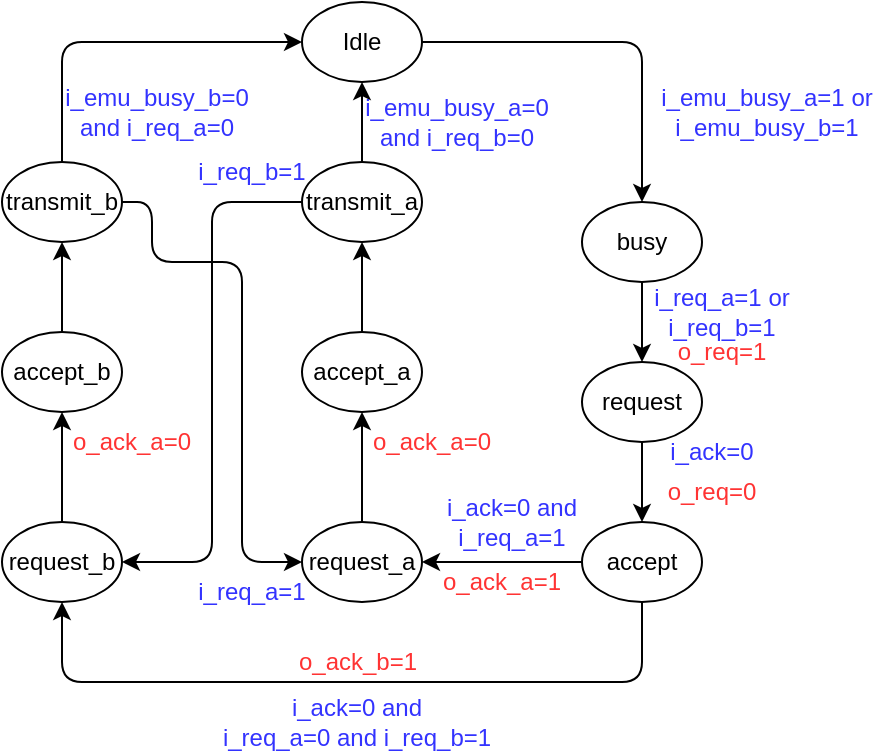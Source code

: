 <mxfile version="28.0.9">
  <diagram name="Page-1" id="Q9V57Ek4HHIVH4oYfWhC">
    <mxGraphModel dx="815" dy="456" grid="1" gridSize="5" guides="1" tooltips="1" connect="1" arrows="1" fold="1" page="1" pageScale="1" pageWidth="850" pageHeight="1100" math="0" shadow="0">
      <root>
        <mxCell id="0" />
        <mxCell id="1" parent="0" />
        <mxCell id="jmWLBJZXI3F7ATh_jPz3-3" style="edgeStyle=orthogonalEdgeStyle;rounded=1;orthogonalLoop=1;jettySize=auto;html=1;exitX=1;exitY=0.5;exitDx=0;exitDy=0;entryX=0.5;entryY=0;entryDx=0;entryDy=0;curved=0;" parent="1" source="jmWLBJZXI3F7ATh_jPz3-1" target="jmWLBJZXI3F7ATh_jPz3-2" edge="1">
          <mxGeometry relative="1" as="geometry" />
        </mxCell>
        <mxCell id="jmWLBJZXI3F7ATh_jPz3-1" value="Idle" style="ellipse;whiteSpace=wrap;html=1;" parent="1" vertex="1">
          <mxGeometry x="200" y="60" width="60" height="40" as="geometry" />
        </mxCell>
        <mxCell id="jmWLBJZXI3F7ATh_jPz3-6" style="edgeStyle=orthogonalEdgeStyle;rounded=0;orthogonalLoop=1;jettySize=auto;html=1;exitX=0.5;exitY=1;exitDx=0;exitDy=0;entryX=0.5;entryY=0;entryDx=0;entryDy=0;" parent="1" source="jmWLBJZXI3F7ATh_jPz3-2" target="jmWLBJZXI3F7ATh_jPz3-5" edge="1">
          <mxGeometry relative="1" as="geometry" />
        </mxCell>
        <mxCell id="jmWLBJZXI3F7ATh_jPz3-2" value="busy" style="ellipse;whiteSpace=wrap;html=1;" parent="1" vertex="1">
          <mxGeometry x="340" y="160" width="60" height="40" as="geometry" />
        </mxCell>
        <mxCell id="jmWLBJZXI3F7ATh_jPz3-4" value="&lt;div&gt;&lt;span style=&quot;color: rgb(51, 51, 255);&quot;&gt;i_req_a=1 or i_req_b=1&lt;/span&gt;&lt;/div&gt;" style="text;html=1;align=center;verticalAlign=middle;whiteSpace=wrap;rounded=0;" parent="1" vertex="1">
          <mxGeometry x="375" y="200" width="70" height="30" as="geometry" />
        </mxCell>
        <mxCell id="jmWLBJZXI3F7ATh_jPz3-10" style="edgeStyle=orthogonalEdgeStyle;rounded=0;orthogonalLoop=1;jettySize=auto;html=1;exitX=0.5;exitY=1;exitDx=0;exitDy=0;entryX=0.5;entryY=0;entryDx=0;entryDy=0;" parent="1" source="jmWLBJZXI3F7ATh_jPz3-5" target="jmWLBJZXI3F7ATh_jPz3-9" edge="1">
          <mxGeometry relative="1" as="geometry" />
        </mxCell>
        <mxCell id="jmWLBJZXI3F7ATh_jPz3-5" value="request" style="ellipse;whiteSpace=wrap;html=1;" parent="1" vertex="1">
          <mxGeometry x="340" y="240" width="60" height="40" as="geometry" />
        </mxCell>
        <mxCell id="jmWLBJZXI3F7ATh_jPz3-7" value="&lt;div&gt;&lt;span style=&quot;color: rgb(51, 51, 255);&quot;&gt;i_emu_busy_a=1 or i_emu_busy_b=1&lt;/span&gt;&lt;/div&gt;" style="text;html=1;align=center;verticalAlign=middle;whiteSpace=wrap;rounded=0;" parent="1" vertex="1">
          <mxGeometry x="375" y="100" width="115" height="30" as="geometry" />
        </mxCell>
        <mxCell id="jmWLBJZXI3F7ATh_jPz3-8" value="&lt;span style=&quot;color: rgb(255, 51, 51);&quot;&gt;o_req=1&lt;/span&gt;" style="text;html=1;align=center;verticalAlign=middle;whiteSpace=wrap;rounded=0;" parent="1" vertex="1">
          <mxGeometry x="380" y="220" width="60" height="30" as="geometry" />
        </mxCell>
        <mxCell id="jmWLBJZXI3F7ATh_jPz3-17" style="edgeStyle=orthogonalEdgeStyle;rounded=0;orthogonalLoop=1;jettySize=auto;html=1;exitX=0;exitY=0.5;exitDx=0;exitDy=0;entryX=1;entryY=0.5;entryDx=0;entryDy=0;" parent="1" source="jmWLBJZXI3F7ATh_jPz3-9" target="jmWLBJZXI3F7ATh_jPz3-13" edge="1">
          <mxGeometry relative="1" as="geometry" />
        </mxCell>
        <mxCell id="jmWLBJZXI3F7ATh_jPz3-32" style="edgeStyle=orthogonalEdgeStyle;rounded=1;orthogonalLoop=1;jettySize=auto;html=1;exitX=0.5;exitY=1;exitDx=0;exitDy=0;entryX=0.5;entryY=1;entryDx=0;entryDy=0;curved=0;" parent="1" source="jmWLBJZXI3F7ATh_jPz3-9" target="jmWLBJZXI3F7ATh_jPz3-25" edge="1">
          <mxGeometry relative="1" as="geometry">
            <Array as="points">
              <mxPoint x="370" y="400" />
              <mxPoint x="80" y="400" />
            </Array>
          </mxGeometry>
        </mxCell>
        <mxCell id="jmWLBJZXI3F7ATh_jPz3-9" value="accept" style="ellipse;whiteSpace=wrap;html=1;" parent="1" vertex="1">
          <mxGeometry x="340" y="320" width="60" height="40" as="geometry" />
        </mxCell>
        <mxCell id="jmWLBJZXI3F7ATh_jPz3-11" value="&lt;div&gt;&lt;span style=&quot;color: rgb(51, 51, 255);&quot;&gt;i_ack=0&lt;/span&gt;&lt;/div&gt;" style="text;html=1;align=center;verticalAlign=middle;whiteSpace=wrap;rounded=0;" parent="1" vertex="1">
          <mxGeometry x="370" y="270" width="70" height="30" as="geometry" />
        </mxCell>
        <mxCell id="jmWLBJZXI3F7ATh_jPz3-12" value="&lt;span style=&quot;color: rgb(255, 51, 51);&quot;&gt;o_req=0&lt;/span&gt;" style="text;html=1;align=center;verticalAlign=middle;whiteSpace=wrap;rounded=0;" parent="1" vertex="1">
          <mxGeometry x="375" y="290" width="60" height="30" as="geometry" />
        </mxCell>
        <mxCell id="jmWLBJZXI3F7ATh_jPz3-20" style="edgeStyle=orthogonalEdgeStyle;rounded=0;orthogonalLoop=1;jettySize=auto;html=1;exitX=0.5;exitY=0;exitDx=0;exitDy=0;entryX=0.5;entryY=1;entryDx=0;entryDy=0;" parent="1" source="jmWLBJZXI3F7ATh_jPz3-13" target="jmWLBJZXI3F7ATh_jPz3-14" edge="1">
          <mxGeometry relative="1" as="geometry" />
        </mxCell>
        <mxCell id="jmWLBJZXI3F7ATh_jPz3-13" value="request_a" style="ellipse;whiteSpace=wrap;html=1;" parent="1" vertex="1">
          <mxGeometry x="200" y="320" width="60" height="40" as="geometry" />
        </mxCell>
        <mxCell id="jmWLBJZXI3F7ATh_jPz3-22" style="edgeStyle=orthogonalEdgeStyle;rounded=0;orthogonalLoop=1;jettySize=auto;html=1;exitX=0.5;exitY=0;exitDx=0;exitDy=0;entryX=0.5;entryY=1;entryDx=0;entryDy=0;" parent="1" source="jmWLBJZXI3F7ATh_jPz3-14" target="jmWLBJZXI3F7ATh_jPz3-15" edge="1">
          <mxGeometry relative="1" as="geometry" />
        </mxCell>
        <mxCell id="jmWLBJZXI3F7ATh_jPz3-14" value="accept_a" style="ellipse;whiteSpace=wrap;html=1;" parent="1" vertex="1">
          <mxGeometry x="200" y="225" width="60" height="40" as="geometry" />
        </mxCell>
        <mxCell id="jmWLBJZXI3F7ATh_jPz3-34" style="edgeStyle=orthogonalEdgeStyle;rounded=0;orthogonalLoop=1;jettySize=auto;html=1;exitX=0.5;exitY=0;exitDx=0;exitDy=0;entryX=0.5;entryY=1;entryDx=0;entryDy=0;" parent="1" source="jmWLBJZXI3F7ATh_jPz3-15" target="jmWLBJZXI3F7ATh_jPz3-1" edge="1">
          <mxGeometry relative="1" as="geometry" />
        </mxCell>
        <mxCell id="jmWLBJZXI3F7ATh_jPz3-42" style="edgeStyle=orthogonalEdgeStyle;rounded=1;orthogonalLoop=1;jettySize=auto;html=1;exitX=0;exitY=0.5;exitDx=0;exitDy=0;entryX=1;entryY=0.5;entryDx=0;entryDy=0;curved=0;" parent="1" source="jmWLBJZXI3F7ATh_jPz3-15" target="jmWLBJZXI3F7ATh_jPz3-25" edge="1">
          <mxGeometry relative="1" as="geometry" />
        </mxCell>
        <mxCell id="jmWLBJZXI3F7ATh_jPz3-15" value="transmit_a" style="ellipse;whiteSpace=wrap;html=1;" parent="1" vertex="1">
          <mxGeometry x="200" y="140" width="60" height="40" as="geometry" />
        </mxCell>
        <mxCell id="jmWLBJZXI3F7ATh_jPz3-18" value="&lt;div&gt;&lt;span style=&quot;color: rgb(51, 51, 255);&quot;&gt;i_ack=0 and i_req_a=1&lt;/span&gt;&lt;/div&gt;" style="text;html=1;align=center;verticalAlign=middle;whiteSpace=wrap;rounded=0;" parent="1" vertex="1">
          <mxGeometry x="270" y="305" width="70" height="30" as="geometry" />
        </mxCell>
        <mxCell id="jmWLBJZXI3F7ATh_jPz3-19" value="&lt;span style=&quot;color: rgb(255, 51, 51);&quot;&gt;o_ack_a=1&lt;/span&gt;" style="text;html=1;align=center;verticalAlign=middle;whiteSpace=wrap;rounded=0;" parent="1" vertex="1">
          <mxGeometry x="270" y="335" width="60" height="30" as="geometry" />
        </mxCell>
        <mxCell id="jmWLBJZXI3F7ATh_jPz3-21" value="&lt;span style=&quot;color: rgb(255, 51, 51);&quot;&gt;o_ack_a=0&lt;/span&gt;" style="text;html=1;align=center;verticalAlign=middle;whiteSpace=wrap;rounded=0;" parent="1" vertex="1">
          <mxGeometry x="235" y="265" width="60" height="30" as="geometry" />
        </mxCell>
        <mxCell id="jmWLBJZXI3F7ATh_jPz3-24" style="edgeStyle=orthogonalEdgeStyle;rounded=0;orthogonalLoop=1;jettySize=auto;html=1;exitX=0.5;exitY=0;exitDx=0;exitDy=0;entryX=0.5;entryY=1;entryDx=0;entryDy=0;" parent="1" source="jmWLBJZXI3F7ATh_jPz3-25" target="jmWLBJZXI3F7ATh_jPz3-27" edge="1">
          <mxGeometry relative="1" as="geometry" />
        </mxCell>
        <mxCell id="jmWLBJZXI3F7ATh_jPz3-25" value="request_b" style="ellipse;whiteSpace=wrap;html=1;" parent="1" vertex="1">
          <mxGeometry x="50" y="320" width="60" height="40" as="geometry" />
        </mxCell>
        <mxCell id="jmWLBJZXI3F7ATh_jPz3-26" style="edgeStyle=orthogonalEdgeStyle;rounded=0;orthogonalLoop=1;jettySize=auto;html=1;exitX=0.5;exitY=0;exitDx=0;exitDy=0;entryX=0.5;entryY=1;entryDx=0;entryDy=0;" parent="1" source="jmWLBJZXI3F7ATh_jPz3-27" target="jmWLBJZXI3F7ATh_jPz3-28" edge="1">
          <mxGeometry relative="1" as="geometry" />
        </mxCell>
        <mxCell id="jmWLBJZXI3F7ATh_jPz3-27" value="accept_b" style="ellipse;whiteSpace=wrap;html=1;" parent="1" vertex="1">
          <mxGeometry x="50" y="225" width="60" height="40" as="geometry" />
        </mxCell>
        <mxCell id="jmWLBJZXI3F7ATh_jPz3-36" style="edgeStyle=orthogonalEdgeStyle;rounded=1;orthogonalLoop=1;jettySize=auto;html=1;exitX=0.5;exitY=0;exitDx=0;exitDy=0;entryX=0;entryY=0.5;entryDx=0;entryDy=0;curved=0;" parent="1" source="jmWLBJZXI3F7ATh_jPz3-28" target="jmWLBJZXI3F7ATh_jPz3-1" edge="1">
          <mxGeometry relative="1" as="geometry" />
        </mxCell>
        <mxCell id="jmWLBJZXI3F7ATh_jPz3-44" style="edgeStyle=orthogonalEdgeStyle;rounded=1;orthogonalLoop=1;jettySize=auto;html=1;exitX=1;exitY=0.5;exitDx=0;exitDy=0;entryX=0;entryY=0.5;entryDx=0;entryDy=0;curved=0;" parent="1" source="jmWLBJZXI3F7ATh_jPz3-28" target="jmWLBJZXI3F7ATh_jPz3-13" edge="1">
          <mxGeometry relative="1" as="geometry">
            <Array as="points">
              <mxPoint x="125" y="160" />
              <mxPoint x="125" y="190" />
              <mxPoint x="170" y="190" />
              <mxPoint x="170" y="340" />
            </Array>
          </mxGeometry>
        </mxCell>
        <mxCell id="jmWLBJZXI3F7ATh_jPz3-28" value="transmit_b" style="ellipse;whiteSpace=wrap;html=1;" parent="1" vertex="1">
          <mxGeometry x="50" y="140" width="60" height="40" as="geometry" />
        </mxCell>
        <mxCell id="jmWLBJZXI3F7ATh_jPz3-30" value="&lt;span style=&quot;color: rgb(255, 51, 51);&quot;&gt;o_ack_a=0&lt;/span&gt;" style="text;html=1;align=center;verticalAlign=middle;whiteSpace=wrap;rounded=0;" parent="1" vertex="1">
          <mxGeometry x="85" y="265" width="60" height="30" as="geometry" />
        </mxCell>
        <mxCell id="jmWLBJZXI3F7ATh_jPz3-33" value="&lt;div&gt;&lt;span style=&quot;color: rgb(51, 51, 255);&quot;&gt;i_ack=0 and&lt;/span&gt;&lt;/div&gt;&lt;div&gt;&lt;span style=&quot;color: rgb(51, 51, 255);&quot;&gt;i_req_a=0 and i_req_b=1&lt;/span&gt;&lt;/div&gt;" style="text;html=1;align=center;verticalAlign=middle;whiteSpace=wrap;rounded=0;" parent="1" vertex="1">
          <mxGeometry x="150" y="405" width="155" height="30" as="geometry" />
        </mxCell>
        <mxCell id="jmWLBJZXI3F7ATh_jPz3-35" value="&lt;div&gt;&lt;span style=&quot;color: rgb(51, 51, 255);&quot;&gt;i_emu_busy_a=0 and i_req_b=0&lt;/span&gt;&lt;/div&gt;" style="text;html=1;align=center;verticalAlign=middle;whiteSpace=wrap;rounded=0;" parent="1" vertex="1">
          <mxGeometry x="240" y="105" width="75" height="30" as="geometry" />
        </mxCell>
        <mxCell id="jmWLBJZXI3F7ATh_jPz3-37" value="&lt;div&gt;&lt;span style=&quot;color: rgb(51, 51, 255);&quot;&gt;i_emu_busy_b=0 and i_req_a=0&lt;/span&gt;&lt;/div&gt;" style="text;html=1;align=center;verticalAlign=middle;whiteSpace=wrap;rounded=0;" parent="1" vertex="1">
          <mxGeometry x="90" y="100" width="75" height="30" as="geometry" />
        </mxCell>
        <mxCell id="jmWLBJZXI3F7ATh_jPz3-38" value="&lt;span style=&quot;color: rgb(255, 51, 51);&quot;&gt;o_ack_b=1&lt;/span&gt;" style="text;html=1;align=center;verticalAlign=middle;whiteSpace=wrap;rounded=0;" parent="1" vertex="1">
          <mxGeometry x="197.5" y="375" width="60" height="30" as="geometry" />
        </mxCell>
        <mxCell id="jmWLBJZXI3F7ATh_jPz3-43" value="&lt;div&gt;&lt;span style=&quot;color: rgb(51, 51, 255);&quot;&gt;i_req_b=1&lt;/span&gt;&lt;/div&gt;" style="text;html=1;align=center;verticalAlign=middle;whiteSpace=wrap;rounded=0;" parent="1" vertex="1">
          <mxGeometry x="140" y="130" width="70" height="30" as="geometry" />
        </mxCell>
        <mxCell id="jmWLBJZXI3F7ATh_jPz3-46" value="&lt;div&gt;&lt;span style=&quot;color: rgb(51, 51, 255);&quot;&gt;i_req_a=1&lt;/span&gt;&lt;/div&gt;" style="text;html=1;align=center;verticalAlign=middle;whiteSpace=wrap;rounded=0;" parent="1" vertex="1">
          <mxGeometry x="140" y="340" width="70" height="30" as="geometry" />
        </mxCell>
      </root>
    </mxGraphModel>
  </diagram>
</mxfile>
